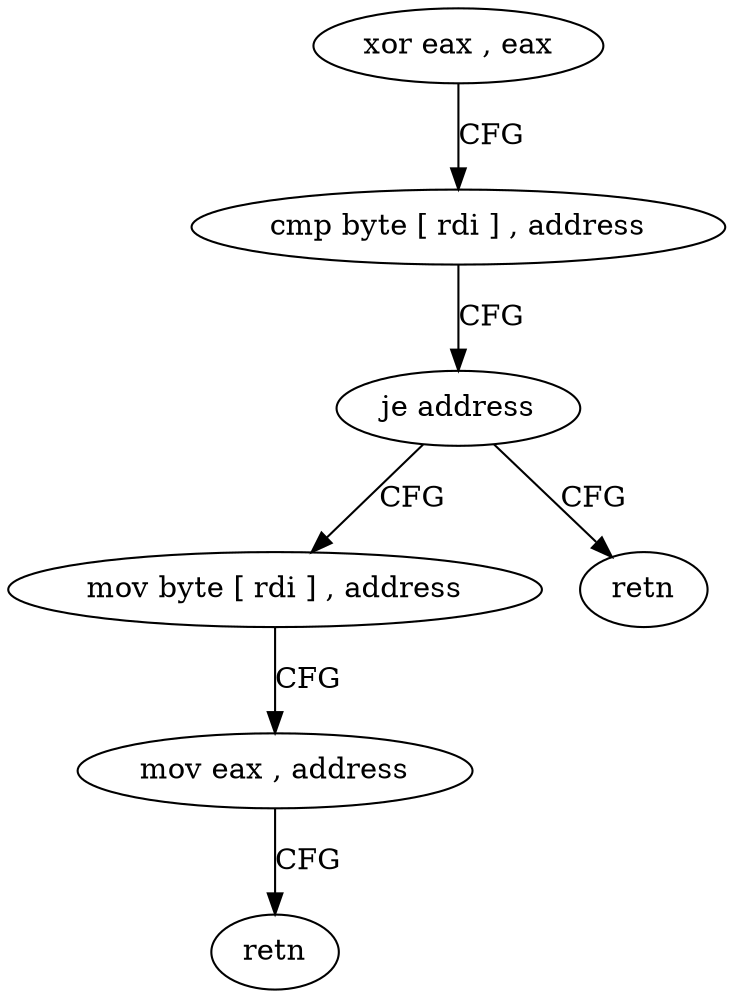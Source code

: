 digraph "func" {
"174288" [label = "xor eax , eax" ]
"174290" [label = "cmp byte [ rdi ] , address" ]
"174293" [label = "je address" ]
"174296" [label = "mov byte [ rdi ] , address" ]
"174295" [label = "retn" ]
"174299" [label = "mov eax , address" ]
"174304" [label = "retn" ]
"174288" -> "174290" [ label = "CFG" ]
"174290" -> "174293" [ label = "CFG" ]
"174293" -> "174296" [ label = "CFG" ]
"174293" -> "174295" [ label = "CFG" ]
"174296" -> "174299" [ label = "CFG" ]
"174299" -> "174304" [ label = "CFG" ]
}
